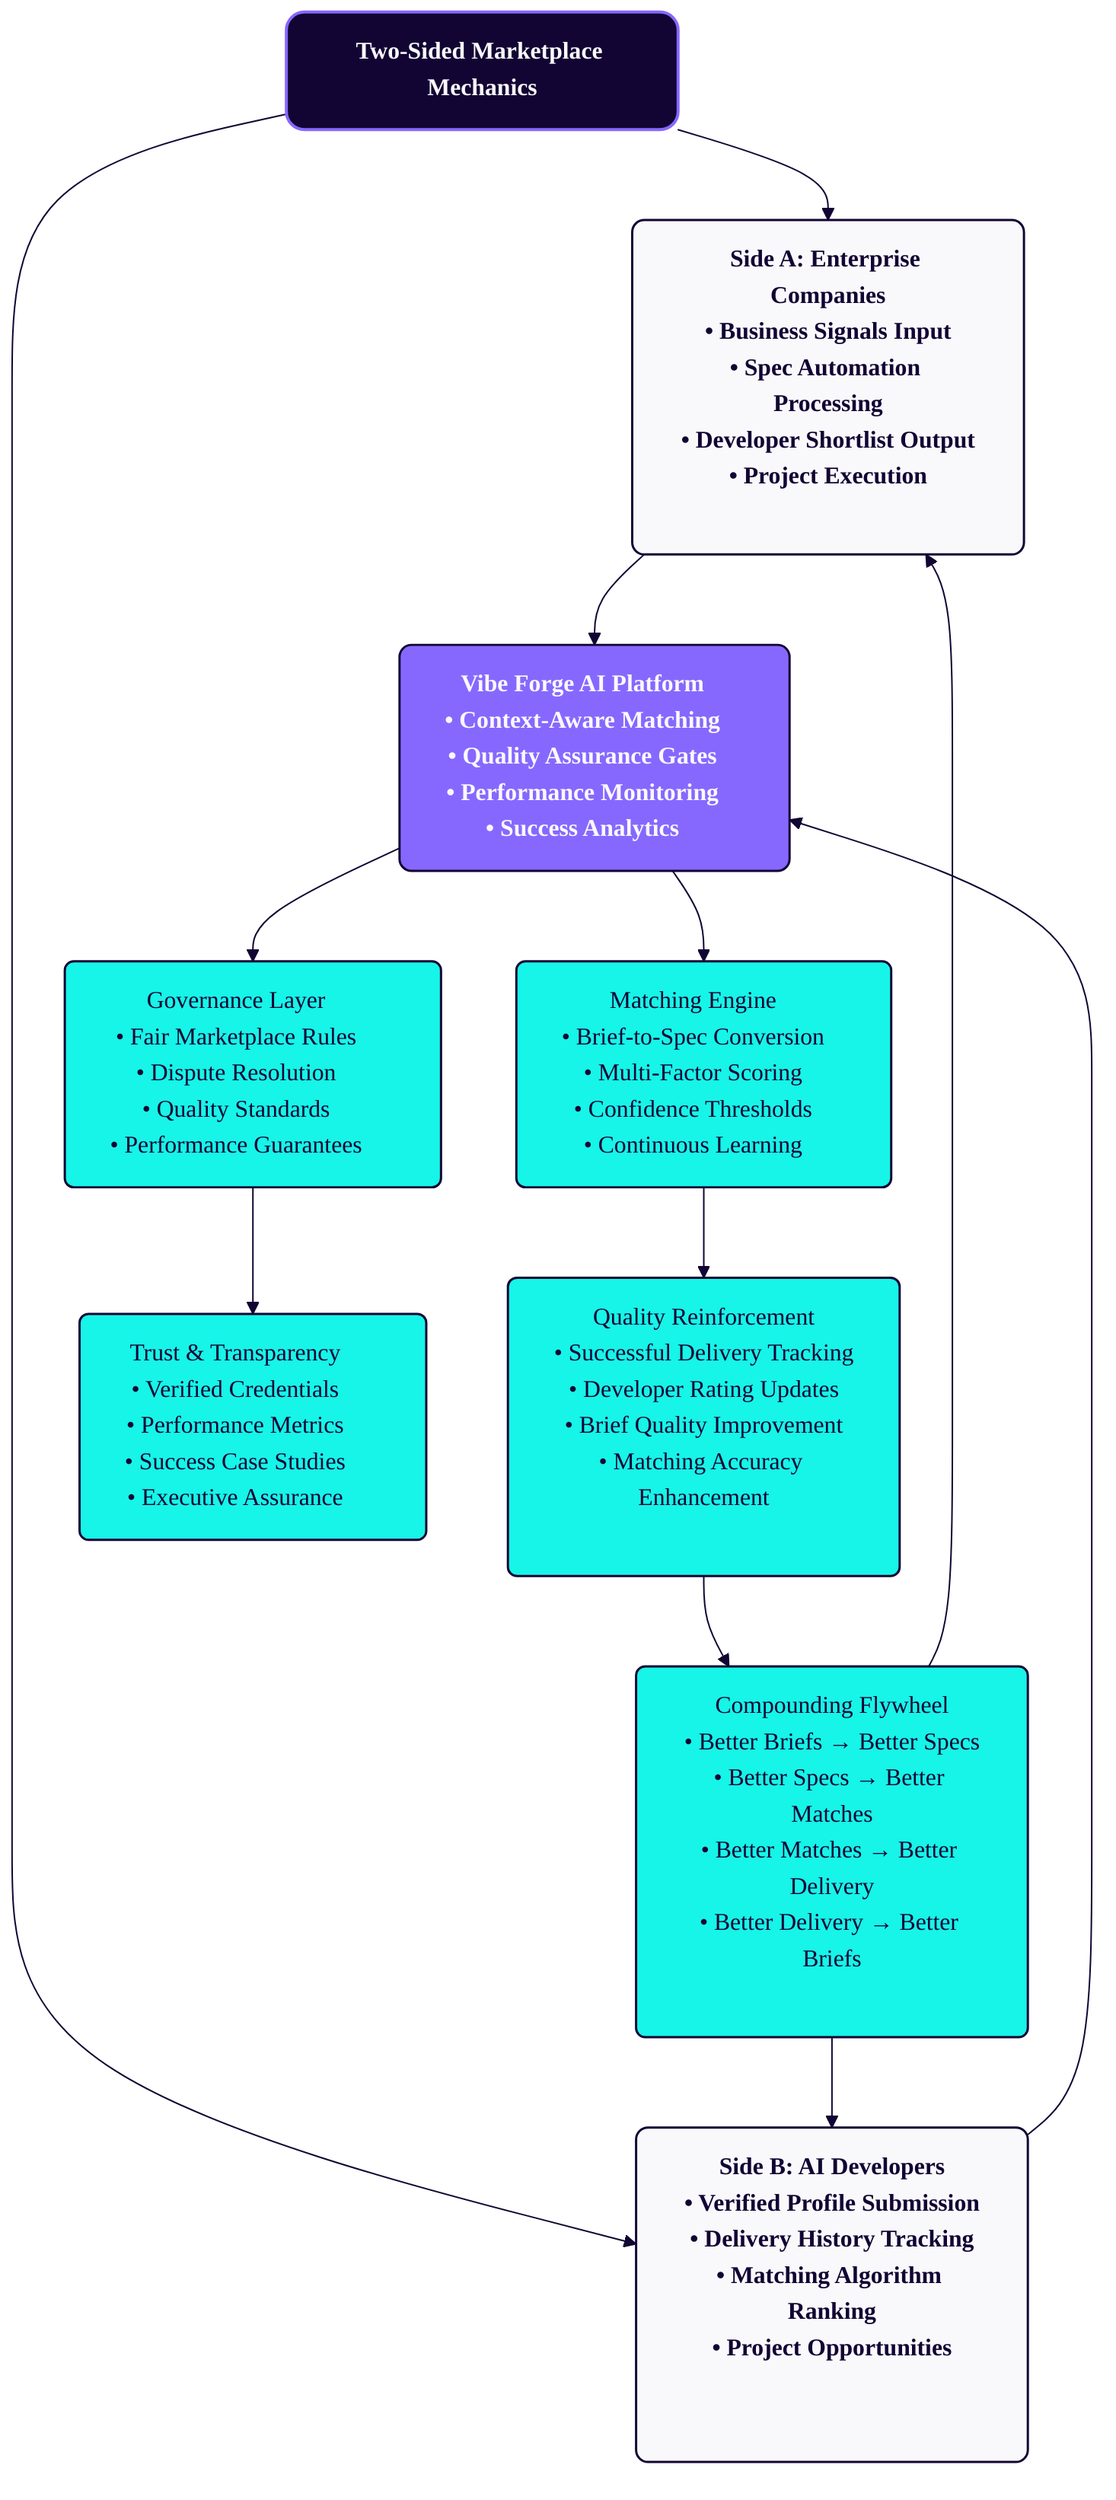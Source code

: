 %%{init: {"theme":"base","themeVariables":{"fontFamily":"Manrope, Inter, system-ui, -apple-system, Segoe UI, Roboto, Arial, sans-serif","primaryColor":"#8768FF","primaryBorderColor":"#120433","primaryTextColor":"#120433","lineColor":"#120433","background":"#F9F9FB"},"flowchart":{"curve":"basis","htmlLabels":true,"nodeSpacing":50,"rankSpacing":60}}}%%
flowchart TD
  A[Two-Sided Marketplace Mechanics] --> Companies[Side A: Enterprise Companies<br/>• Business Signals Input<br/>• Spec Automation Processing<br/>• Developer Shortlist Output<br/>• Project Execution]

  A --> Developers[Side B: AI Developers<br/>• Verified Profile Submission<br/>• Delivery History Tracking<br/>• Matching Algorithm Ranking<br/>• Project Opportunities]

  Companies --> Platform[Vibe Forge AI Platform<br/>• Context-Aware Matching<br/>• Quality Assurance Gates<br/>• Performance Monitoring<br/>• Success Analytics]

  Developers --> Platform

  Platform --> Matching[Matching Engine<br/>• Brief-to-Spec Conversion<br/>• Multi-Factor Scoring<br/>• Confidence Thresholds<br/>• Continuous Learning]

  Matching --> Quality[Quality Reinforcement<br/>• Successful Delivery Tracking<br/>• Developer Rating Updates<br/>• Brief Quality Improvement<br/>• Matching Accuracy Enhancement]

  Quality --> Flywheel[Compounding Flywheel<br/>• Better Briefs → Better Specs<br/>• Better Specs → Better Matches<br/>• Better Matches → Better Delivery<br/>• Better Delivery → Better Briefs]

  Flywheel --> Companies
  Flywheel --> Developers

  Platform --> Governance[Governance Layer<br/>• Fair Marketplace Rules<br/>• Dispute Resolution<br/>• Quality Standards<br/>• Performance Guarantees]

  Governance --> Trust[Trust & Transparency<br/>• Verified Credentials<br/>• Performance Metrics<br/>• Success Case Studies<br/>• Executive Assurance]

  classDef marketplace fill:#120433,stroke:#8768FF,color:#F9F9FB,stroke-width:2px,rx:12,ry:12,font-weight:700
  classDef side fill:#F9F9FB,stroke:#120433,color:#120433,stroke-width:1.5px,rx:8,ry:8,font-weight:600
  classDef platform fill:#8768FF,stroke:#120433,color:#F9F9FB,stroke-width:1.5px,rx:8,ry:8,font-weight:600
  classDef engine fill:#17F4E8,stroke:#120433,color:#120433,stroke-width:1.5px,rx:6,ry:6,font-weight:500

  class A marketplace
  class Companies,Developers side
  class Platform platform
  class Matching,Quality,Flywheel,Governance,Trust engine